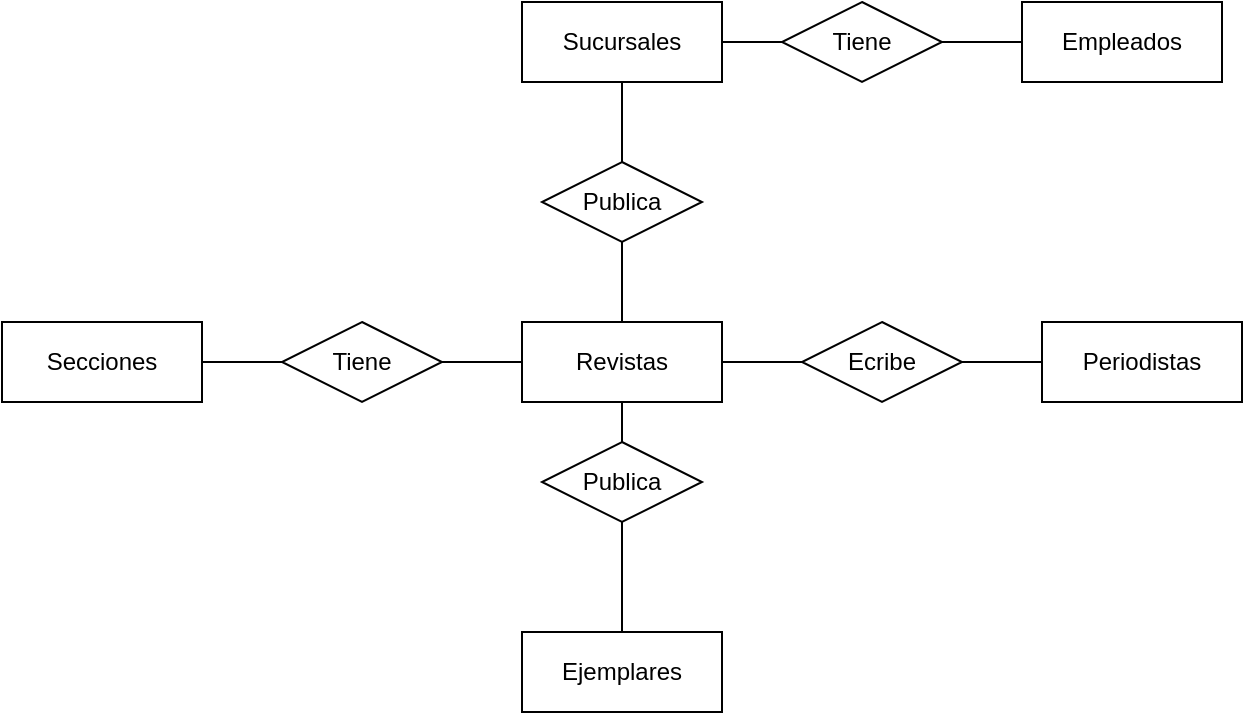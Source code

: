 <mxfile version="17.2.4" type="device" pages="2"><diagram id="lg9o9MKiRYWF2nu14LL5" name="Página-2"><mxGraphModel dx="1724" dy="1090" grid="1" gridSize="10" guides="1" tooltips="1" connect="1" arrows="1" fold="1" page="1" pageScale="1" pageWidth="827" pageHeight="1169" math="0" shadow="0"><root><mxCell id="0"/><mxCell id="1" parent="0"/><mxCell id="Yd4UWAVVKGUvZWOGFthL-17" style="edgeStyle=orthogonalEdgeStyle;rounded=0;orthogonalLoop=1;jettySize=auto;html=1;endArrow=none;endFill=0;" edge="1" parent="1" source="Yd4UWAVVKGUvZWOGFthL-2" target="Yd4UWAVVKGUvZWOGFthL-10"><mxGeometry relative="1" as="geometry"/></mxCell><mxCell id="Yd4UWAVVKGUvZWOGFthL-2" value="Sucursales" style="whiteSpace=wrap;html=1;align=center;" vertex="1" parent="1"><mxGeometry x="270" y="270" width="100" height="40" as="geometry"/></mxCell><mxCell id="Yd4UWAVVKGUvZWOGFthL-28" value="" style="edgeStyle=orthogonalEdgeStyle;rounded=0;orthogonalLoop=1;jettySize=auto;html=1;endArrow=none;endFill=0;" edge="1" parent="1" source="Yd4UWAVVKGUvZWOGFthL-3" target="Yd4UWAVVKGUvZWOGFthL-27"><mxGeometry relative="1" as="geometry"/></mxCell><mxCell id="Yd4UWAVVKGUvZWOGFthL-3" value="Revistas" style="whiteSpace=wrap;html=1;align=center;" vertex="1" parent="1"><mxGeometry x="270" y="430" width="100" height="40" as="geometry"/></mxCell><mxCell id="Yd4UWAVVKGUvZWOGFthL-4" value="Secciones" style="whiteSpace=wrap;html=1;align=center;" vertex="1" parent="1"><mxGeometry x="10" y="430" width="100" height="40" as="geometry"/></mxCell><mxCell id="Yd4UWAVVKGUvZWOGFthL-5" value="Empleados" style="whiteSpace=wrap;html=1;align=center;" vertex="1" parent="1"><mxGeometry x="520" y="270" width="100" height="40" as="geometry"/></mxCell><mxCell id="Yd4UWAVVKGUvZWOGFthL-6" value="Periodistas" style="whiteSpace=wrap;html=1;align=center;" vertex="1" parent="1"><mxGeometry x="530" y="430" width="100" height="40" as="geometry"/></mxCell><mxCell id="Yd4UWAVVKGUvZWOGFthL-7" value="Ejemplares" style="whiteSpace=wrap;html=1;align=center;" vertex="1" parent="1"><mxGeometry x="270" y="585" width="100" height="40" as="geometry"/></mxCell><mxCell id="Yd4UWAVVKGUvZWOGFthL-18" value="" style="edgeStyle=orthogonalEdgeStyle;rounded=0;orthogonalLoop=1;jettySize=auto;html=1;endArrow=none;endFill=0;" edge="1" parent="1" source="Yd4UWAVVKGUvZWOGFthL-10" target="Yd4UWAVVKGUvZWOGFthL-3"><mxGeometry relative="1" as="geometry"/></mxCell><mxCell id="Yd4UWAVVKGUvZWOGFthL-10" value="Publica" style="shape=rhombus;perimeter=rhombusPerimeter;whiteSpace=wrap;html=1;align=center;" vertex="1" parent="1"><mxGeometry x="280" y="350" width="80" height="40" as="geometry"/></mxCell><mxCell id="Yd4UWAVVKGUvZWOGFthL-20" value="" style="edgeStyle=orthogonalEdgeStyle;rounded=0;orthogonalLoop=1;jettySize=auto;html=1;endArrow=none;endFill=0;" edge="1" parent="1" source="Yd4UWAVVKGUvZWOGFthL-16" target="Yd4UWAVVKGUvZWOGFthL-2"><mxGeometry relative="1" as="geometry"/></mxCell><mxCell id="Yd4UWAVVKGUvZWOGFthL-21" value="" style="edgeStyle=orthogonalEdgeStyle;rounded=0;orthogonalLoop=1;jettySize=auto;html=1;endArrow=none;endFill=0;" edge="1" parent="1" source="Yd4UWAVVKGUvZWOGFthL-16" target="Yd4UWAVVKGUvZWOGFthL-5"><mxGeometry relative="1" as="geometry"/></mxCell><mxCell id="Yd4UWAVVKGUvZWOGFthL-16" value="Tiene" style="shape=rhombus;perimeter=rhombusPerimeter;whiteSpace=wrap;html=1;align=center;" vertex="1" parent="1"><mxGeometry x="400" y="270" width="80" height="40" as="geometry"/></mxCell><mxCell id="Yd4UWAVVKGUvZWOGFthL-23" value="" style="edgeStyle=orthogonalEdgeStyle;rounded=0;orthogonalLoop=1;jettySize=auto;html=1;endArrow=none;endFill=0;" edge="1" parent="1" source="Yd4UWAVVKGUvZWOGFthL-22" target="Yd4UWAVVKGUvZWOGFthL-3"><mxGeometry relative="1" as="geometry"/></mxCell><mxCell id="Yd4UWAVVKGUvZWOGFthL-24" value="" style="edgeStyle=orthogonalEdgeStyle;rounded=0;orthogonalLoop=1;jettySize=auto;html=1;endArrow=none;endFill=0;" edge="1" parent="1" source="Yd4UWAVVKGUvZWOGFthL-22" target="Yd4UWAVVKGUvZWOGFthL-6"><mxGeometry relative="1" as="geometry"/></mxCell><mxCell id="Yd4UWAVVKGUvZWOGFthL-22" value="Ecribe" style="shape=rhombus;perimeter=rhombusPerimeter;whiteSpace=wrap;html=1;align=center;" vertex="1" parent="1"><mxGeometry x="410" y="430" width="80" height="40" as="geometry"/></mxCell><mxCell id="Yd4UWAVVKGUvZWOGFthL-30" style="edgeStyle=orthogonalEdgeStyle;rounded=0;orthogonalLoop=1;jettySize=auto;html=1;entryX=0;entryY=0.5;entryDx=0;entryDy=0;endArrow=none;endFill=0;" edge="1" parent="1" source="Yd4UWAVVKGUvZWOGFthL-25" target="Yd4UWAVVKGUvZWOGFthL-3"><mxGeometry relative="1" as="geometry"/></mxCell><mxCell id="Yd4UWAVVKGUvZWOGFthL-31" value="" style="edgeStyle=orthogonalEdgeStyle;rounded=0;orthogonalLoop=1;jettySize=auto;html=1;endArrow=none;endFill=0;" edge="1" parent="1" source="Yd4UWAVVKGUvZWOGFthL-25" target="Yd4UWAVVKGUvZWOGFthL-4"><mxGeometry relative="1" as="geometry"/></mxCell><mxCell id="Yd4UWAVVKGUvZWOGFthL-25" value="Tiene" style="shape=rhombus;perimeter=rhombusPerimeter;whiteSpace=wrap;html=1;align=center;" vertex="1" parent="1"><mxGeometry x="150" y="430" width="80" height="40" as="geometry"/></mxCell><mxCell id="Yd4UWAVVKGUvZWOGFthL-29" value="" style="edgeStyle=orthogonalEdgeStyle;rounded=0;orthogonalLoop=1;jettySize=auto;html=1;endArrow=none;endFill=0;" edge="1" parent="1" source="Yd4UWAVVKGUvZWOGFthL-27" target="Yd4UWAVVKGUvZWOGFthL-7"><mxGeometry relative="1" as="geometry"/></mxCell><mxCell id="Yd4UWAVVKGUvZWOGFthL-27" value="Publica" style="shape=rhombus;perimeter=rhombusPerimeter;whiteSpace=wrap;html=1;align=center;" vertex="1" parent="1"><mxGeometry x="280" y="490" width="80" height="40" as="geometry"/></mxCell></root></mxGraphModel></diagram><diagram id="20W_um3FiFwFcLZl2s7u" name="Página-3"><mxGraphModel dx="1231" dy="779" grid="1" gridSize="10" guides="1" tooltips="1" connect="1" arrows="1" fold="1" page="1" pageScale="1" pageWidth="827" pageHeight="1169" math="0" shadow="0"><root><mxCell id="0"/><mxCell id="1" parent="0"/><mxCell id="ppfdKklAdWFiQgnsNWB_-1" value="1..*" style="edgeStyle=orthogonalEdgeStyle;rounded=0;orthogonalLoop=1;jettySize=auto;html=1;endArrow=none;endFill=0;strokeColor=#007FFF;strokeWidth=1;fontSize=11;fontStyle=1" edge="1" parent="1" source="ppfdKklAdWFiQgnsNWB_-2" target="ppfdKklAdWFiQgnsNWB_-10"><mxGeometry x="-0.5" y="10" relative="1" as="geometry"><mxPoint as="offset"/></mxGeometry></mxCell><mxCell id="ppfdKklAdWFiQgnsNWB_-2" value="Sucursales" style="whiteSpace=wrap;html=1;align=center;fillColor=#fad9d5;strokeColor=#ae4132;" vertex="1" parent="1"><mxGeometry x="73" y="290" width="100" height="40" as="geometry"/></mxCell><mxCell id="ppfdKklAdWFiQgnsNWB_-3" value="1..1" style="edgeStyle=orthogonalEdgeStyle;rounded=0;orthogonalLoop=1;jettySize=auto;html=1;endArrow=none;endFill=0;strokeColor=#007FFF;strokeWidth=1;fontSize=11;fontStyle=1" edge="1" parent="1" source="ppfdKklAdWFiQgnsNWB_-4" target="ppfdKklAdWFiQgnsNWB_-21"><mxGeometry y="-17" relative="1" as="geometry"><mxPoint as="offset"/></mxGeometry></mxCell><mxCell id="ppfdKklAdWFiQgnsNWB_-39" value="1..1" style="edgeStyle=orthogonalEdgeStyle;rounded=0;orthogonalLoop=1;jettySize=auto;html=1;entryX=0.5;entryY=1;entryDx=0;entryDy=0;endArrow=none;endFill=0;strokeColor=#007FFF;exitX=0.5;exitY=0;exitDx=0;exitDy=0;strokeWidth=1;fontSize=11;fontStyle=1" edge="1" parent="1" source="ppfdKklAdWFiQgnsNWB_-4" target="ppfdKklAdWFiQgnsNWB_-37"><mxGeometry x="-0.6" y="-16" relative="1" as="geometry"><mxPoint as="offset"/></mxGeometry></mxCell><mxCell id="ppfdKklAdWFiQgnsNWB_-45" value="1..*" style="edgeStyle=orthogonalEdgeStyle;rounded=0;orthogonalLoop=1;jettySize=auto;html=1;endArrow=none;endFill=0;strokeColor=#007FFF;strokeWidth=1;fontSize=11;fontStyle=1" edge="1" parent="1" source="ppfdKklAdWFiQgnsNWB_-4" target="ppfdKklAdWFiQgnsNWB_-44"><mxGeometry x="-0.927" y="-10" relative="1" as="geometry"><mxPoint as="offset"/></mxGeometry></mxCell><mxCell id="ppfdKklAdWFiQgnsNWB_-4" value="Revistas" style="whiteSpace=wrap;html=1;align=center;fillColor=#fad9d5;strokeColor=#ae4132;" vertex="1" parent="1"><mxGeometry x="377" y="490" width="100" height="40" as="geometry"/></mxCell><mxCell id="ppfdKklAdWFiQgnsNWB_-5" value="Secciones" style="whiteSpace=wrap;html=1;align=center;fillColor=#fad9d5;strokeColor=#ae4132;" vertex="1" parent="1"><mxGeometry x="513" y="380" width="100" height="40" as="geometry"/></mxCell><mxCell id="ppfdKklAdWFiQgnsNWB_-6" value="Empleados" style="whiteSpace=wrap;html=1;align=center;fillColor=#fad9d5;strokeColor=#ae4132;" vertex="1" parent="1"><mxGeometry x="377" y="290" width="100" height="40" as="geometry"/></mxCell><mxCell id="ppfdKklAdWFiQgnsNWB_-58" value="1..1" style="edgeStyle=orthogonalEdgeStyle;rounded=0;orthogonalLoop=1;jettySize=auto;html=1;endArrow=none;endFill=0;strokeColor=#007FFF;strokeWidth=1;fontSize=11;fontStyle=1" edge="1" parent="1" source="ppfdKklAdWFiQgnsNWB_-7" target="ppfdKklAdWFiQgnsNWB_-57"><mxGeometry x="-0.435" y="10" relative="1" as="geometry"><mxPoint as="offset"/></mxGeometry></mxCell><mxCell id="ppfdKklAdWFiQgnsNWB_-7" value="Periodistas" style="whiteSpace=wrap;html=1;align=center;fillColor=#fad9d5;strokeColor=#ae4132;" vertex="1" parent="1"><mxGeometry x="377" y="130" width="100" height="40" as="geometry"/></mxCell><mxCell id="ppfdKklAdWFiQgnsNWB_-8" value="Ejemplares" style="whiteSpace=wrap;html=1;align=center;fillColor=#fad9d5;strokeColor=#ae4132;" vertex="1" parent="1"><mxGeometry x="377" y="650" width="100" height="40" as="geometry"/></mxCell><mxCell id="ppfdKklAdWFiQgnsNWB_-47" value="1..*" style="edgeStyle=orthogonalEdgeStyle;rounded=0;orthogonalLoop=1;jettySize=auto;html=1;entryX=0;entryY=0.5;entryDx=0;entryDy=0;endArrow=none;endFill=0;strokeColor=#007FFF;strokeWidth=1;fontSize=11;fontStyle=1" edge="1" parent="1" source="ppfdKklAdWFiQgnsNWB_-10" target="ppfdKklAdWFiQgnsNWB_-4"><mxGeometry x="0.852" y="10" relative="1" as="geometry"><Array as="points"><mxPoint x="123" y="510"/></Array><mxPoint as="offset"/></mxGeometry></mxCell><mxCell id="ppfdKklAdWFiQgnsNWB_-10" value="Publica" style="shape=rhombus;perimeter=rhombusPerimeter;whiteSpace=wrap;html=1;align=center;fillColor=#d0cee2;strokeColor=#56517e;" vertex="1" parent="1"><mxGeometry x="83" y="400" width="80" height="40" as="geometry"/></mxCell><mxCell id="ppfdKklAdWFiQgnsNWB_-11" value="1..1" style="edgeStyle=orthogonalEdgeStyle;rounded=0;orthogonalLoop=1;jettySize=auto;html=1;endArrow=none;endFill=0;strokeColor=#007FFF;strokeWidth=1;fontSize=11;fontStyle=1" edge="1" parent="1" source="ppfdKklAdWFiQgnsNWB_-13" target="ppfdKklAdWFiQgnsNWB_-2"><mxGeometry x="0.6" y="-10" relative="1" as="geometry"><mxPoint as="offset"/></mxGeometry></mxCell><mxCell id="ppfdKklAdWFiQgnsNWB_-12" value="1..*" style="edgeStyle=orthogonalEdgeStyle;rounded=0;orthogonalLoop=1;jettySize=auto;html=1;endArrow=none;endFill=0;strokeColor=#007FFF;strokeWidth=1;fontSize=11;fontStyle=1" edge="1" parent="1" source="ppfdKklAdWFiQgnsNWB_-13" target="ppfdKklAdWFiQgnsNWB_-6"><mxGeometry x="0.5" y="10" relative="1" as="geometry"><mxPoint as="offset"/></mxGeometry></mxCell><mxCell id="ppfdKklAdWFiQgnsNWB_-13" value="Tiene" style="shape=rhombus;perimeter=rhombusPerimeter;whiteSpace=wrap;html=1;align=center;fillColor=#d0cee2;strokeColor=#56517e;" vertex="1" parent="1"><mxGeometry x="223" y="290" width="80" height="40" as="geometry"/></mxCell><mxCell id="ppfdKklAdWFiQgnsNWB_-20" value="1..*" style="edgeStyle=orthogonalEdgeStyle;rounded=0;orthogonalLoop=1;jettySize=auto;html=1;endArrow=none;endFill=0;strokeColor=#007FFF;strokeWidth=1;fontSize=11;fontStyle=1" edge="1" parent="1" source="ppfdKklAdWFiQgnsNWB_-21" target="ppfdKklAdWFiQgnsNWB_-8"><mxGeometry x="0.5" y="-17" relative="1" as="geometry"><mxPoint as="offset"/></mxGeometry></mxCell><mxCell id="ppfdKklAdWFiQgnsNWB_-21" value="Publica" style="shape=rhombus;perimeter=rhombusPerimeter;whiteSpace=wrap;html=1;align=center;fillColor=#d0cee2;strokeColor=#56517e;" vertex="1" parent="1"><mxGeometry x="387" y="570" width="80" height="40" as="geometry"/></mxCell><mxCell id="ppfdKklAdWFiQgnsNWB_-62" value="1..*" style="edgeStyle=orthogonalEdgeStyle;rounded=0;orthogonalLoop=1;jettySize=auto;html=1;exitX=1;exitY=0.5;exitDx=0;exitDy=0;endArrow=none;endFill=0;strokeColor=#007FFF;strokeWidth=1;fontSize=11;fontStyle=1" edge="1" parent="1" source="ppfdKklAdWFiQgnsNWB_-37" target="ppfdKklAdWFiQgnsNWB_-5"><mxGeometry y="-10" relative="1" as="geometry"><mxPoint as="offset"/></mxGeometry></mxCell><mxCell id="ppfdKklAdWFiQgnsNWB_-37" value="Tiene" style="shape=rhombus;perimeter=rhombusPerimeter;whiteSpace=wrap;html=1;align=center;fillColor=#d0cee2;strokeColor=#56517e;" vertex="1" parent="1"><mxGeometry x="387" y="380" width="80" height="40" as="geometry"/></mxCell><mxCell id="ppfdKklAdWFiQgnsNWB_-44" value="Para" style="shape=rhombus;perimeter=rhombusPerimeter;whiteSpace=wrap;html=1;align=center;fillColor=#d0cee2;strokeColor=#56517e;" vertex="1" parent="1"><mxGeometry x="663" y="340" width="80" height="40" as="geometry"/></mxCell><mxCell id="ppfdKklAdWFiQgnsNWB_-51" value="1..*" style="edgeStyle=orthogonalEdgeStyle;rounded=0;orthogonalLoop=1;jettySize=auto;html=1;endArrow=none;endFill=0;strokeColor=#007FFF;strokeWidth=1;fontSize=11;fontStyle=1" edge="1" parent="1" source="ppfdKklAdWFiQgnsNWB_-48" target="ppfdKklAdWFiQgnsNWB_-49"><mxGeometry x="-0.5" y="-13" relative="1" as="geometry"><Array as="points"><mxPoint x="123" y="180"/><mxPoint x="123" y="180"/></Array><mxPoint as="offset"/></mxGeometry></mxCell><mxCell id="ppfdKklAdWFiQgnsNWB_-54" value="1..*" style="edgeStyle=orthogonalEdgeStyle;rounded=0;orthogonalLoop=1;jettySize=auto;html=1;exitX=1;exitY=0.5;exitDx=0;exitDy=0;entryX=0;entryY=0.5;entryDx=0;entryDy=0;endArrow=none;endFill=0;strokeColor=#007FFF;strokeWidth=1;fontSize=11;fontStyle=1" edge="1" parent="1" source="ppfdKklAdWFiQgnsNWB_-48" target="ppfdKklAdWFiQgnsNWB_-53"><mxGeometry x="-0.32" y="10" relative="1" as="geometry"><mxPoint as="offset"/></mxGeometry></mxCell><mxCell id="ppfdKklAdWFiQgnsNWB_-48" value="Editorial" style="whiteSpace=wrap;html=1;align=center;fillColor=#fad9d5;strokeColor=#ae4132;" vertex="1" parent="1"><mxGeometry x="73" y="130" width="100" height="40" as="geometry"/></mxCell><mxCell id="ppfdKklAdWFiQgnsNWB_-52" value="1..*" style="edgeStyle=orthogonalEdgeStyle;rounded=0;orthogonalLoop=1;jettySize=auto;html=1;endArrow=none;endFill=0;strokeColor=#007FFF;strokeWidth=1;fontSize=11;fontStyle=1" edge="1" parent="1" source="ppfdKklAdWFiQgnsNWB_-49" target="ppfdKklAdWFiQgnsNWB_-2"><mxGeometry y="-13" relative="1" as="geometry"><mxPoint as="offset"/></mxGeometry></mxCell><mxCell id="ppfdKklAdWFiQgnsNWB_-49" value="Tiene" style="shape=rhombus;perimeter=rhombusPerimeter;whiteSpace=wrap;html=1;align=center;fillColor=#d0cee2;strokeColor=#56517e;" vertex="1" parent="1"><mxGeometry x="83" y="210" width="80" height="40" as="geometry"/></mxCell><mxCell id="ppfdKklAdWFiQgnsNWB_-50" style="edgeStyle=orthogonalEdgeStyle;rounded=0;orthogonalLoop=1;jettySize=auto;html=1;exitX=0.5;exitY=1;exitDx=0;exitDy=0;endArrow=none;endFill=0;strokeColor=#007FFF;strokeWidth=1;fontSize=11;fontStyle=1" edge="1" parent="1" source="ppfdKklAdWFiQgnsNWB_-48" target="ppfdKklAdWFiQgnsNWB_-48"><mxGeometry relative="1" as="geometry"/></mxCell><mxCell id="ppfdKklAdWFiQgnsNWB_-55" value="1..*" style="edgeStyle=orthogonalEdgeStyle;rounded=0;orthogonalLoop=1;jettySize=auto;html=1;endArrow=none;endFill=0;strokeColor=#007FFF;strokeWidth=1;fontSize=11;fontStyle=1" edge="1" parent="1" source="ppfdKklAdWFiQgnsNWB_-53" target="ppfdKklAdWFiQgnsNWB_-7"><mxGeometry x="0.54" y="10" relative="1" as="geometry"><mxPoint as="offset"/></mxGeometry></mxCell><mxCell id="ppfdKklAdWFiQgnsNWB_-53" value="Tiene" style="shape=rhombus;perimeter=rhombusPerimeter;whiteSpace=wrap;html=1;align=center;fillColor=#d0cee2;strokeColor=#56517e;" vertex="1" parent="1"><mxGeometry x="223" y="130" width="80" height="40" as="geometry"/></mxCell><mxCell id="ppfdKklAdWFiQgnsNWB_-61" value="1..*" style="edgeStyle=orthogonalEdgeStyle;rounded=0;orthogonalLoop=1;jettySize=auto;html=1;exitX=0.5;exitY=1;exitDx=0;exitDy=0;entryX=0.5;entryY=0;entryDx=0;entryDy=0;endArrow=none;endFill=0;strokeColor=#007FFF;strokeWidth=1;fontSize=11;fontStyle=1" edge="1" parent="1" source="ppfdKklAdWFiQgnsNWB_-56" target="ppfdKklAdWFiQgnsNWB_-44"><mxGeometry x="-0.882" y="17" relative="1" as="geometry"><mxPoint as="offset"/></mxGeometry></mxCell><mxCell id="ppfdKklAdWFiQgnsNWB_-56" value="Artículos" style="whiteSpace=wrap;html=1;align=center;fillColor=#fad9d5;strokeColor=#ae4132;" vertex="1" parent="1"><mxGeometry x="653" y="130" width="100" height="40" as="geometry"/></mxCell><mxCell id="ppfdKklAdWFiQgnsNWB_-59" value="1..*" style="edgeStyle=orthogonalEdgeStyle;rounded=0;orthogonalLoop=1;jettySize=auto;html=1;endArrow=none;endFill=0;strokeColor=#007FFF;strokeWidth=1;fontSize=11;fontStyle=1" edge="1" parent="1" source="ppfdKklAdWFiQgnsNWB_-57" target="ppfdKklAdWFiQgnsNWB_-56"><mxGeometry x="0.08" y="10" relative="1" as="geometry"><mxPoint as="offset"/></mxGeometry></mxCell><mxCell id="ppfdKklAdWFiQgnsNWB_-57" value="Escribe" style="shape=rhombus;perimeter=rhombusPerimeter;whiteSpace=wrap;html=1;align=center;fillColor=#d0cee2;strokeColor=#56517e;" vertex="1" parent="1"><mxGeometry x="523" y="130" width="80" height="40" as="geometry"/></mxCell><mxCell id="ppfdKklAdWFiQgnsNWB_-66" value="M:M" style="text;strokeColor=none;fillColor=none;spacingLeft=4;spacingRight=4;overflow=hidden;rotatable=0;points=[[0,0.5],[1,0.5]];portConstraint=eastwest;fontSize=12;fontStyle=1" vertex="1" parent="1"><mxGeometry x="243" y="100" width="40" height="30" as="geometry"/></mxCell><mxCell id="ppfdKklAdWFiQgnsNWB_-67" value="M:M" style="text;strokeColor=none;fillColor=none;spacingLeft=4;spacingRight=4;overflow=hidden;rotatable=0;points=[[0,0.5],[1,0.5]];portConstraint=eastwest;fontSize=12;fontStyle=1" vertex="1" parent="1"><mxGeometry x="163" y="405" width="40" height="30" as="geometry"/></mxCell><mxCell id="ppfdKklAdWFiQgnsNWB_-69" value="1:M" style="text;strokeColor=none;fillColor=none;spacingLeft=4;spacingRight=4;overflow=hidden;rotatable=0;points=[[0,0.5],[1,0.5]];portConstraint=eastwest;fontSize=12;fontStyle=1" vertex="1" parent="1"><mxGeometry x="243" y="260" width="40" height="30" as="geometry"/></mxCell><mxCell id="ppfdKklAdWFiQgnsNWB_-70" value="M:M" style="text;strokeColor=none;fillColor=none;spacingLeft=4;spacingRight=4;overflow=hidden;rotatable=0;points=[[0,0.5],[1,0.5]];portConstraint=eastwest;fontSize=12;fontStyle=1" vertex="1" parent="1"><mxGeometry x="50" y="215" width="40" height="30" as="geometry"/></mxCell><mxCell id="ppfdKklAdWFiQgnsNWB_-71" value="1:M" style="text;strokeColor=none;fillColor=none;spacingLeft=4;spacingRight=4;overflow=hidden;rotatable=0;points=[[0,0.5],[1,0.5]];portConstraint=eastwest;fontSize=12;fontStyle=1" vertex="1" parent="1"><mxGeometry x="543" y="100" width="40" height="30" as="geometry"/></mxCell><mxCell id="ppfdKklAdWFiQgnsNWB_-72" value="M:M" style="text;strokeColor=none;fillColor=none;spacingLeft=4;spacingRight=4;overflow=hidden;rotatable=0;points=[[0,0.5],[1,0.5]];portConstraint=eastwest;fontSize=12;fontStyle=1" vertex="1" parent="1"><mxGeometry x="743" y="345" width="40" height="30" as="geometry"/></mxCell><mxCell id="ppfdKklAdWFiQgnsNWB_-73" value="1:M" style="text;strokeColor=none;fillColor=none;spacingLeft=4;spacingRight=4;overflow=hidden;rotatable=0;points=[[0,0.5],[1,0.5]];portConstraint=eastwest;fontSize=12;fontStyle=1" vertex="1" parent="1"><mxGeometry x="407" y="350" width="40" height="30" as="geometry"/></mxCell><mxCell id="ppfdKklAdWFiQgnsNWB_-74" value="1:M" style="text;strokeColor=none;fillColor=none;spacingLeft=4;spacingRight=4;overflow=hidden;rotatable=0;points=[[0,0.5],[1,0.5]];portConstraint=eastwest;fontSize=12;fontStyle=1" vertex="1" parent="1"><mxGeometry x="467" y="575" width="40" height="30" as="geometry"/></mxCell><mxCell id="6QeRt7pn2BhBv4pw0V84-17" value="Sucursal" style="shape=table;startSize=20;container=1;collapsible=1;childLayout=tableLayout;fixedRows=1;rowLines=0;fontStyle=1;align=center;resizeLast=1;fontSize=11;strokeWidth=2;fillColor=#b0e3e6;strokeColor=#0e8088;" vertex="1" parent="1"><mxGeometry x="473" y="750" width="180" height="140" as="geometry"/></mxCell><mxCell id="6QeRt7pn2BhBv4pw0V84-18" value="" style="shape=tableRow;horizontal=0;startSize=0;swimlaneHead=0;swimlaneBody=0;fillColor=none;collapsible=0;dropTarget=0;points=[[0,0.5],[1,0.5]];portConstraint=eastwest;top=0;left=0;right=0;bottom=1;fontSize=11;strokeWidth=2;" vertex="1" parent="6QeRt7pn2BhBv4pw0V84-17"><mxGeometry y="20" width="180" height="30" as="geometry"/></mxCell><mxCell id="6QeRt7pn2BhBv4pw0V84-19" value="PK" style="shape=partialRectangle;connectable=0;fillColor=none;top=0;left=0;bottom=0;right=0;fontStyle=1;overflow=hidden;fontSize=11;strokeWidth=2;" vertex="1" parent="6QeRt7pn2BhBv4pw0V84-18"><mxGeometry width="20" height="30" as="geometry"><mxRectangle width="20" height="30" as="alternateBounds"/></mxGeometry></mxCell><mxCell id="6QeRt7pn2BhBv4pw0V84-20" value="Id_Sucursal" style="shape=partialRectangle;connectable=0;fillColor=none;top=0;left=0;bottom=0;right=0;align=left;spacingLeft=6;fontStyle=5;overflow=hidden;fontSize=11;strokeWidth=2;" vertex="1" parent="6QeRt7pn2BhBv4pw0V84-18"><mxGeometry x="20" width="160" height="30" as="geometry"><mxRectangle width="160" height="30" as="alternateBounds"/></mxGeometry></mxCell><mxCell id="6QeRt7pn2BhBv4pw0V84-21" value="" style="shape=tableRow;horizontal=0;startSize=0;swimlaneHead=0;swimlaneBody=0;fillColor=none;collapsible=0;dropTarget=0;points=[[0,0.5],[1,0.5]];portConstraint=eastwest;top=0;left=0;right=0;bottom=0;fontSize=11;strokeWidth=2;" vertex="1" parent="6QeRt7pn2BhBv4pw0V84-17"><mxGeometry y="50" width="180" height="30" as="geometry"/></mxCell><mxCell id="6QeRt7pn2BhBv4pw0V84-22" value="" style="shape=partialRectangle;connectable=0;fillColor=none;top=0;left=0;bottom=0;right=0;editable=1;overflow=hidden;fontSize=11;strokeWidth=2;" vertex="1" parent="6QeRt7pn2BhBv4pw0V84-21"><mxGeometry width="20" height="30" as="geometry"><mxRectangle width="20" height="30" as="alternateBounds"/></mxGeometry></mxCell><mxCell id="6QeRt7pn2BhBv4pw0V84-23" value="Domicilio" style="shape=partialRectangle;connectable=0;fillColor=none;top=0;left=0;bottom=0;right=0;align=left;spacingLeft=6;overflow=hidden;fontSize=11;strokeWidth=2;" vertex="1" parent="6QeRt7pn2BhBv4pw0V84-21"><mxGeometry x="20" width="160" height="30" as="geometry"><mxRectangle width="160" height="30" as="alternateBounds"/></mxGeometry></mxCell><mxCell id="6QeRt7pn2BhBv4pw0V84-24" value="" style="shape=tableRow;horizontal=0;startSize=0;swimlaneHead=0;swimlaneBody=0;fillColor=none;collapsible=0;dropTarget=0;points=[[0,0.5],[1,0.5]];portConstraint=eastwest;top=0;left=0;right=0;bottom=0;fontSize=11;strokeWidth=2;" vertex="1" parent="6QeRt7pn2BhBv4pw0V84-17"><mxGeometry y="80" width="180" height="30" as="geometry"/></mxCell><mxCell id="6QeRt7pn2BhBv4pw0V84-25" value="" style="shape=partialRectangle;connectable=0;fillColor=none;top=0;left=0;bottom=0;right=0;editable=1;overflow=hidden;fontSize=11;strokeWidth=2;" vertex="1" parent="6QeRt7pn2BhBv4pw0V84-24"><mxGeometry width="20" height="30" as="geometry"><mxRectangle width="20" height="30" as="alternateBounds"/></mxGeometry></mxCell><mxCell id="6QeRt7pn2BhBv4pw0V84-26" value="Teléfono" style="shape=partialRectangle;connectable=0;fillColor=none;top=0;left=0;bottom=0;right=0;align=left;spacingLeft=6;overflow=hidden;fontSize=11;strokeWidth=2;" vertex="1" parent="6QeRt7pn2BhBv4pw0V84-24"><mxGeometry x="20" width="160" height="30" as="geometry"><mxRectangle width="160" height="30" as="alternateBounds"/></mxGeometry></mxCell><mxCell id="6QeRt7pn2BhBv4pw0V84-27" value="" style="shape=tableRow;horizontal=0;startSize=0;swimlaneHead=0;swimlaneBody=0;fillColor=none;collapsible=0;dropTarget=0;points=[[0,0.5],[1,0.5]];portConstraint=eastwest;top=0;left=0;right=0;bottom=0;fontSize=11;strokeWidth=2;" vertex="1" parent="6QeRt7pn2BhBv4pw0V84-17"><mxGeometry y="110" width="180" height="30" as="geometry"/></mxCell><mxCell id="6QeRt7pn2BhBv4pw0V84-28" value="" style="shape=partialRectangle;connectable=0;fillColor=none;top=0;left=0;bottom=0;right=0;editable=1;overflow=hidden;fontSize=11;strokeWidth=2;" vertex="1" parent="6QeRt7pn2BhBv4pw0V84-27"><mxGeometry width="20" height="30" as="geometry"><mxRectangle width="20" height="30" as="alternateBounds"/></mxGeometry></mxCell><mxCell id="6QeRt7pn2BhBv4pw0V84-29" value="CodigoSucursal" style="shape=partialRectangle;connectable=0;fillColor=none;top=0;left=0;bottom=0;right=0;align=left;spacingLeft=6;overflow=hidden;fontSize=11;strokeWidth=2;" vertex="1" parent="6QeRt7pn2BhBv4pw0V84-27"><mxGeometry x="20" width="160" height="30" as="geometry"><mxRectangle width="160" height="30" as="alternateBounds"/></mxGeometry></mxCell><mxCell id="6QeRt7pn2BhBv4pw0V84-30" value="" style="shape=tableRow;horizontal=0;startSize=0;swimlaneHead=0;swimlaneBody=0;fillColor=none;collapsible=0;dropTarget=0;points=[[0,0.5],[1,0.5]];portConstraint=eastwest;top=0;left=0;right=0;bottom=0;fontSize=11;strokeWidth=2;direction=south;" vertex="1" parent="1"><mxGeometry x="50" y="900" width="180" height="30" as="geometry"/></mxCell><mxCell id="6QeRt7pn2BhBv4pw0V84-31" value="" style="shape=partialRectangle;connectable=0;fillColor=none;top=0;left=0;bottom=0;right=0;editable=1;overflow=hidden;fontSize=11;strokeWidth=2;" vertex="1" parent="6QeRt7pn2BhBv4pw0V84-30"><mxGeometry width="30" height="30" as="geometry"><mxRectangle width="30" height="30" as="alternateBounds"/></mxGeometry></mxCell><mxCell id="6QeRt7pn2BhBv4pw0V84-36" value="Empleados" style="shape=table;startSize=20;container=1;collapsible=1;childLayout=tableLayout;fixedRows=1;rowLines=0;fontStyle=1;align=center;resizeLast=1;fontSize=11;strokeWidth=2;fillColor=#b0e3e6;strokeColor=#0e8088;" vertex="1" parent="1"><mxGeometry x="260" y="743" width="180" height="230" as="geometry"/></mxCell><mxCell id="6QeRt7pn2BhBv4pw0V84-37" value="" style="shape=tableRow;horizontal=0;startSize=0;swimlaneHead=0;swimlaneBody=0;fillColor=none;collapsible=0;dropTarget=0;points=[[0,0.5],[1,0.5]];portConstraint=eastwest;top=0;left=0;right=0;bottom=1;fontSize=11;strokeWidth=2;" vertex="1" parent="6QeRt7pn2BhBv4pw0V84-36"><mxGeometry y="20" width="180" height="30" as="geometry"/></mxCell><mxCell id="6QeRt7pn2BhBv4pw0V84-38" value="PK" style="shape=partialRectangle;connectable=0;fillColor=none;top=0;left=0;bottom=0;right=0;fontStyle=1;overflow=hidden;fontSize=11;strokeWidth=2;" vertex="1" parent="6QeRt7pn2BhBv4pw0V84-37"><mxGeometry width="20" height="30" as="geometry"><mxRectangle width="20" height="30" as="alternateBounds"/></mxGeometry></mxCell><mxCell id="6QeRt7pn2BhBv4pw0V84-39" value="Id_Empleados" style="shape=partialRectangle;connectable=0;fillColor=none;top=0;left=0;bottom=0;right=0;align=left;spacingLeft=6;fontStyle=5;overflow=hidden;fontSize=11;strokeWidth=2;" vertex="1" parent="6QeRt7pn2BhBv4pw0V84-37"><mxGeometry x="20" width="160" height="30" as="geometry"><mxRectangle width="160" height="30" as="alternateBounds"/></mxGeometry></mxCell><mxCell id="6QeRt7pn2BhBv4pw0V84-49" value="" style="shape=tableRow;horizontal=0;startSize=0;swimlaneHead=0;swimlaneBody=0;fillColor=none;collapsible=0;dropTarget=0;points=[[0,0.5],[1,0.5]];portConstraint=eastwest;top=0;left=0;right=0;bottom=1;fontSize=11;strokeWidth=2;" vertex="1" parent="6QeRt7pn2BhBv4pw0V84-36"><mxGeometry y="50" width="180" height="30" as="geometry"/></mxCell><mxCell id="6QeRt7pn2BhBv4pw0V84-50" value="FK" style="shape=partialRectangle;connectable=0;fillColor=none;top=0;left=0;bottom=0;right=0;fontStyle=1;overflow=hidden;fontSize=11;strokeWidth=2;" vertex="1" parent="6QeRt7pn2BhBv4pw0V84-49"><mxGeometry width="20" height="30" as="geometry"><mxRectangle width="20" height="30" as="alternateBounds"/></mxGeometry></mxCell><mxCell id="6QeRt7pn2BhBv4pw0V84-51" value="Id_Sucursal" style="shape=partialRectangle;connectable=0;fillColor=none;top=0;left=0;bottom=0;right=0;align=left;spacingLeft=6;fontStyle=5;overflow=hidden;fontSize=11;strokeWidth=2;" vertex="1" parent="6QeRt7pn2BhBv4pw0V84-49"><mxGeometry x="20" width="160" height="30" as="geometry"><mxRectangle width="160" height="30" as="alternateBounds"/></mxGeometry></mxCell><mxCell id="6QeRt7pn2BhBv4pw0V84-40" value="" style="shape=tableRow;horizontal=0;startSize=0;swimlaneHead=0;swimlaneBody=0;fillColor=none;collapsible=0;dropTarget=0;points=[[0,0.5],[1,0.5]];portConstraint=eastwest;top=0;left=0;right=0;bottom=0;fontSize=11;strokeWidth=2;" vertex="1" parent="6QeRt7pn2BhBv4pw0V84-36"><mxGeometry y="80" width="180" height="30" as="geometry"/></mxCell><mxCell id="6QeRt7pn2BhBv4pw0V84-41" value="" style="shape=partialRectangle;connectable=0;fillColor=none;top=0;left=0;bottom=0;right=0;editable=1;overflow=hidden;fontSize=11;strokeWidth=2;" vertex="1" parent="6QeRt7pn2BhBv4pw0V84-40"><mxGeometry width="20" height="30" as="geometry"><mxRectangle width="20" height="30" as="alternateBounds"/></mxGeometry></mxCell><mxCell id="6QeRt7pn2BhBv4pw0V84-42" value="Nombre" style="shape=partialRectangle;connectable=0;fillColor=none;top=0;left=0;bottom=0;right=0;align=left;spacingLeft=6;overflow=hidden;fontSize=11;strokeWidth=2;" vertex="1" parent="6QeRt7pn2BhBv4pw0V84-40"><mxGeometry x="20" width="160" height="30" as="geometry"><mxRectangle width="160" height="30" as="alternateBounds"/></mxGeometry></mxCell><mxCell id="6QeRt7pn2BhBv4pw0V84-43" value="" style="shape=tableRow;horizontal=0;startSize=0;swimlaneHead=0;swimlaneBody=0;fillColor=none;collapsible=0;dropTarget=0;points=[[0,0.5],[1,0.5]];portConstraint=eastwest;top=0;left=0;right=0;bottom=0;fontSize=11;strokeWidth=2;" vertex="1" parent="6QeRt7pn2BhBv4pw0V84-36"><mxGeometry y="110" width="180" height="30" as="geometry"/></mxCell><mxCell id="6QeRt7pn2BhBv4pw0V84-44" value="" style="shape=partialRectangle;connectable=0;fillColor=none;top=0;left=0;bottom=0;right=0;editable=1;overflow=hidden;fontSize=11;strokeWidth=2;" vertex="1" parent="6QeRt7pn2BhBv4pw0V84-43"><mxGeometry width="20" height="30" as="geometry"><mxRectangle width="20" height="30" as="alternateBounds"/></mxGeometry></mxCell><mxCell id="6QeRt7pn2BhBv4pw0V84-45" value="Apellidos" style="shape=partialRectangle;connectable=0;fillColor=none;top=0;left=0;bottom=0;right=0;align=left;spacingLeft=6;overflow=hidden;fontSize=11;strokeWidth=2;" vertex="1" parent="6QeRt7pn2BhBv4pw0V84-43"><mxGeometry x="20" width="160" height="30" as="geometry"><mxRectangle width="160" height="30" as="alternateBounds"/></mxGeometry></mxCell><mxCell id="6QeRt7pn2BhBv4pw0V84-46" value="" style="shape=tableRow;horizontal=0;startSize=0;swimlaneHead=0;swimlaneBody=0;fillColor=none;collapsible=0;dropTarget=0;points=[[0,0.5],[1,0.5]];portConstraint=eastwest;top=0;left=0;right=0;bottom=0;fontSize=11;strokeWidth=2;" vertex="1" parent="6QeRt7pn2BhBv4pw0V84-36"><mxGeometry y="140" width="180" height="30" as="geometry"/></mxCell><mxCell id="6QeRt7pn2BhBv4pw0V84-47" value="" style="shape=partialRectangle;connectable=0;fillColor=none;top=0;left=0;bottom=0;right=0;editable=1;overflow=hidden;fontSize=11;strokeWidth=2;" vertex="1" parent="6QeRt7pn2BhBv4pw0V84-46"><mxGeometry width="20" height="30" as="geometry"><mxRectangle width="20" height="30" as="alternateBounds"/></mxGeometry></mxCell><mxCell id="6QeRt7pn2BhBv4pw0V84-48" value="NIF" style="shape=partialRectangle;connectable=0;fillColor=none;top=0;left=0;bottom=0;right=0;align=left;spacingLeft=6;overflow=hidden;fontSize=11;strokeWidth=2;" vertex="1" parent="6QeRt7pn2BhBv4pw0V84-46"><mxGeometry x="20" width="160" height="30" as="geometry"><mxRectangle width="160" height="30" as="alternateBounds"/></mxGeometry></mxCell><mxCell id="6QeRt7pn2BhBv4pw0V84-52" value="" style="shape=tableRow;horizontal=0;startSize=0;swimlaneHead=0;swimlaneBody=0;fillColor=none;collapsible=0;dropTarget=0;points=[[0,0.5],[1,0.5]];portConstraint=eastwest;top=0;left=0;right=0;bottom=0;fontSize=11;strokeWidth=2;" vertex="1" parent="6QeRt7pn2BhBv4pw0V84-36"><mxGeometry y="170" width="180" height="30" as="geometry"/></mxCell><mxCell id="6QeRt7pn2BhBv4pw0V84-53" value="" style="shape=partialRectangle;connectable=0;fillColor=none;top=0;left=0;bottom=0;right=0;editable=1;overflow=hidden;fontSize=11;strokeWidth=2;" vertex="1" parent="6QeRt7pn2BhBv4pw0V84-52"><mxGeometry width="20" height="30" as="geometry"><mxRectangle width="20" height="30" as="alternateBounds"/></mxGeometry></mxCell><mxCell id="6QeRt7pn2BhBv4pw0V84-54" value="Telefono" style="shape=partialRectangle;connectable=0;fillColor=none;top=0;left=0;bottom=0;right=0;align=left;spacingLeft=6;overflow=hidden;fontSize=11;strokeWidth=2;" vertex="1" parent="6QeRt7pn2BhBv4pw0V84-52"><mxGeometry x="20" width="160" height="30" as="geometry"><mxRectangle width="160" height="30" as="alternateBounds"/></mxGeometry></mxCell><mxCell id="6QeRt7pn2BhBv4pw0V84-106" value="" style="shape=tableRow;horizontal=0;startSize=0;swimlaneHead=0;swimlaneBody=0;fillColor=none;collapsible=0;dropTarget=0;points=[[0,0.5],[1,0.5]];portConstraint=eastwest;top=0;left=0;right=0;bottom=0;fontSize=11;strokeWidth=2;" vertex="1" parent="6QeRt7pn2BhBv4pw0V84-36"><mxGeometry y="200" width="180" height="30" as="geometry"/></mxCell><mxCell id="6QeRt7pn2BhBv4pw0V84-107" value="" style="shape=partialRectangle;connectable=0;fillColor=none;top=0;left=0;bottom=0;right=0;editable=1;overflow=hidden;fontSize=11;strokeWidth=2;" vertex="1" parent="6QeRt7pn2BhBv4pw0V84-106"><mxGeometry width="20" height="30" as="geometry"><mxRectangle width="20" height="30" as="alternateBounds"/></mxGeometry></mxCell><mxCell id="6QeRt7pn2BhBv4pw0V84-108" value="TipoEmpleado" style="shape=partialRectangle;connectable=0;fillColor=none;top=0;left=0;bottom=0;right=0;align=left;spacingLeft=6;overflow=hidden;fontSize=11;strokeWidth=2;" vertex="1" parent="6QeRt7pn2BhBv4pw0V84-106"><mxGeometry x="20" width="160" height="30" as="geometry"><mxRectangle width="160" height="30" as="alternateBounds"/></mxGeometry></mxCell><mxCell id="6QeRt7pn2BhBv4pw0V84-55" value="Revista" style="shape=table;startSize=20;container=1;collapsible=1;childLayout=tableLayout;fixedRows=1;rowLines=0;fontStyle=1;align=center;resizeLast=1;fontSize=11;strokeWidth=2;fillColor=#b0e3e6;strokeColor=#0e8088;" vertex="1" parent="1"><mxGeometry x="23" y="730" width="180" height="260" as="geometry"/></mxCell><mxCell id="6QeRt7pn2BhBv4pw0V84-138" value="" style="shape=tableRow;horizontal=0;startSize=0;swimlaneHead=0;swimlaneBody=0;fillColor=none;collapsible=0;dropTarget=0;points=[[0,0.5],[1,0.5]];portConstraint=eastwest;top=0;left=0;right=0;bottom=1;fontSize=11;strokeWidth=2;" vertex="1" parent="6QeRt7pn2BhBv4pw0V84-55"><mxGeometry y="20" width="180" height="30" as="geometry"/></mxCell><mxCell id="6QeRt7pn2BhBv4pw0V84-139" value="PK" style="shape=partialRectangle;connectable=0;fillColor=none;top=0;left=0;bottom=0;right=0;fontStyle=1;overflow=hidden;fontSize=11;strokeWidth=2;" vertex="1" parent="6QeRt7pn2BhBv4pw0V84-138"><mxGeometry width="20" height="30" as="geometry"><mxRectangle width="20" height="30" as="alternateBounds"/></mxGeometry></mxCell><mxCell id="6QeRt7pn2BhBv4pw0V84-140" value="Id_Revista" style="shape=partialRectangle;connectable=0;fillColor=none;top=0;left=0;bottom=0;right=0;align=left;spacingLeft=6;fontStyle=5;overflow=hidden;fontSize=11;strokeWidth=2;" vertex="1" parent="6QeRt7pn2BhBv4pw0V84-138"><mxGeometry x="20" width="160" height="30" as="geometry"><mxRectangle width="160" height="30" as="alternateBounds"/></mxGeometry></mxCell><mxCell id="6QeRt7pn2BhBv4pw0V84-144" value="" style="shape=tableRow;horizontal=0;startSize=0;swimlaneHead=0;swimlaneBody=0;fillColor=none;collapsible=0;dropTarget=0;points=[[0,0.5],[1,0.5]];portConstraint=eastwest;top=0;left=0;right=0;bottom=1;fontSize=11;strokeWidth=2;" vertex="1" parent="6QeRt7pn2BhBv4pw0V84-55"><mxGeometry y="50" width="180" height="30" as="geometry"/></mxCell><mxCell id="6QeRt7pn2BhBv4pw0V84-145" value="FK" style="shape=partialRectangle;connectable=0;fillColor=none;top=0;left=0;bottom=0;right=0;fontStyle=1;overflow=hidden;fontSize=11;strokeWidth=2;" vertex="1" parent="6QeRt7pn2BhBv4pw0V84-144"><mxGeometry width="20" height="30" as="geometry"><mxRectangle width="20" height="30" as="alternateBounds"/></mxGeometry></mxCell><mxCell id="6QeRt7pn2BhBv4pw0V84-146" value="Id_Sucursal" style="shape=partialRectangle;connectable=0;fillColor=none;top=0;left=0;bottom=0;right=0;align=left;spacingLeft=6;fontStyle=5;overflow=hidden;fontSize=11;strokeWidth=2;" vertex="1" parent="6QeRt7pn2BhBv4pw0V84-144"><mxGeometry x="20" width="160" height="30" as="geometry"><mxRectangle width="160" height="30" as="alternateBounds"/></mxGeometry></mxCell><mxCell id="6QeRt7pn2BhBv4pw0V84-169" value="" style="shape=tableRow;horizontal=0;startSize=0;swimlaneHead=0;swimlaneBody=0;fillColor=none;collapsible=0;dropTarget=0;points=[[0,0.5],[1,0.5]];portConstraint=eastwest;top=0;left=0;right=0;bottom=1;fontSize=11;strokeWidth=2;" vertex="1" parent="6QeRt7pn2BhBv4pw0V84-55"><mxGeometry y="80" width="180" height="30" as="geometry"/></mxCell><mxCell id="6QeRt7pn2BhBv4pw0V84-170" value="FK" style="shape=partialRectangle;connectable=0;fillColor=none;top=0;left=0;bottom=0;right=0;fontStyle=1;overflow=hidden;fontSize=11;strokeWidth=2;" vertex="1" parent="6QeRt7pn2BhBv4pw0V84-169"><mxGeometry width="20" height="30" as="geometry"><mxRectangle width="20" height="30" as="alternateBounds"/></mxGeometry></mxCell><mxCell id="6QeRt7pn2BhBv4pw0V84-171" value="Id_Seccion" style="shape=partialRectangle;connectable=0;fillColor=none;top=0;left=0;bottom=0;right=0;align=left;spacingLeft=6;fontStyle=5;overflow=hidden;fontSize=11;strokeWidth=2;" vertex="1" parent="6QeRt7pn2BhBv4pw0V84-169"><mxGeometry x="20" width="160" height="30" as="geometry"><mxRectangle width="160" height="30" as="alternateBounds"/></mxGeometry></mxCell><mxCell id="6QeRt7pn2BhBv4pw0V84-172" value="" style="shape=tableRow;horizontal=0;startSize=0;swimlaneHead=0;swimlaneBody=0;fillColor=none;collapsible=0;dropTarget=0;points=[[0,0.5],[1,0.5]];portConstraint=eastwest;top=0;left=0;right=0;bottom=1;fontSize=11;strokeWidth=2;" vertex="1" parent="6QeRt7pn2BhBv4pw0V84-55"><mxGeometry y="110" width="180" height="30" as="geometry"/></mxCell><mxCell id="6QeRt7pn2BhBv4pw0V84-173" value="FK" style="shape=partialRectangle;connectable=0;fillColor=none;top=0;left=0;bottom=0;right=0;fontStyle=1;overflow=hidden;fontSize=11;strokeWidth=2;" vertex="1" parent="6QeRt7pn2BhBv4pw0V84-172"><mxGeometry width="20" height="30" as="geometry"><mxRectangle width="20" height="30" as="alternateBounds"/></mxGeometry></mxCell><mxCell id="6QeRt7pn2BhBv4pw0V84-174" value="Id_Ejemplar" style="shape=partialRectangle;connectable=0;fillColor=none;top=0;left=0;bottom=0;right=0;align=left;spacingLeft=6;fontStyle=5;overflow=hidden;fontSize=11;strokeWidth=2;" vertex="1" parent="6QeRt7pn2BhBv4pw0V84-172"><mxGeometry x="20" width="160" height="30" as="geometry"><mxRectangle width="160" height="30" as="alternateBounds"/></mxGeometry></mxCell><mxCell id="6QeRt7pn2BhBv4pw0V84-59" value="" style="shape=tableRow;horizontal=0;startSize=0;swimlaneHead=0;swimlaneBody=0;fillColor=none;collapsible=0;dropTarget=0;points=[[0,0.5],[1,0.5]];portConstraint=eastwest;top=0;left=0;right=0;bottom=0;fontSize=11;strokeWidth=2;" vertex="1" parent="6QeRt7pn2BhBv4pw0V84-55"><mxGeometry y="140" width="180" height="30" as="geometry"/></mxCell><mxCell id="6QeRt7pn2BhBv4pw0V84-60" value="" style="shape=partialRectangle;connectable=0;fillColor=none;top=0;left=0;bottom=0;right=0;editable=1;overflow=hidden;fontSize=11;strokeWidth=2;" vertex="1" parent="6QeRt7pn2BhBv4pw0V84-59"><mxGeometry width="20" height="30" as="geometry"><mxRectangle width="20" height="30" as="alternateBounds"/></mxGeometry></mxCell><mxCell id="6QeRt7pn2BhBv4pw0V84-61" value="Titulo" style="shape=partialRectangle;connectable=0;fillColor=none;top=0;left=0;bottom=0;right=0;align=left;spacingLeft=6;overflow=hidden;fontSize=11;strokeWidth=2;" vertex="1" parent="6QeRt7pn2BhBv4pw0V84-59"><mxGeometry x="20" width="160" height="30" as="geometry"><mxRectangle width="160" height="30" as="alternateBounds"/></mxGeometry></mxCell><mxCell id="6QeRt7pn2BhBv4pw0V84-62" value="" style="shape=tableRow;horizontal=0;startSize=0;swimlaneHead=0;swimlaneBody=0;fillColor=none;collapsible=0;dropTarget=0;points=[[0,0.5],[1,0.5]];portConstraint=eastwest;top=0;left=0;right=0;bottom=0;fontSize=11;strokeWidth=2;" vertex="1" parent="6QeRt7pn2BhBv4pw0V84-55"><mxGeometry y="170" width="180" height="30" as="geometry"/></mxCell><mxCell id="6QeRt7pn2BhBv4pw0V84-63" value="" style="shape=partialRectangle;connectable=0;fillColor=none;top=0;left=0;bottom=0;right=0;editable=1;overflow=hidden;fontSize=11;strokeWidth=2;" vertex="1" parent="6QeRt7pn2BhBv4pw0V84-62"><mxGeometry width="20" height="30" as="geometry"><mxRectangle width="20" height="30" as="alternateBounds"/></mxGeometry></mxCell><mxCell id="6QeRt7pn2BhBv4pw0V84-64" value="NumRegistro" style="shape=partialRectangle;connectable=0;fillColor=none;top=0;left=0;bottom=0;right=0;align=left;spacingLeft=6;overflow=hidden;fontSize=11;strokeWidth=2;" vertex="1" parent="6QeRt7pn2BhBv4pw0V84-62"><mxGeometry x="20" width="160" height="30" as="geometry"><mxRectangle width="160" height="30" as="alternateBounds"/></mxGeometry></mxCell><mxCell id="6QeRt7pn2BhBv4pw0V84-65" value="" style="shape=tableRow;horizontal=0;startSize=0;swimlaneHead=0;swimlaneBody=0;fillColor=none;collapsible=0;dropTarget=0;points=[[0,0.5],[1,0.5]];portConstraint=eastwest;top=0;left=0;right=0;bottom=0;fontSize=11;strokeWidth=2;" vertex="1" parent="6QeRt7pn2BhBv4pw0V84-55"><mxGeometry y="200" width="180" height="30" as="geometry"/></mxCell><mxCell id="6QeRt7pn2BhBv4pw0V84-66" value="" style="shape=partialRectangle;connectable=0;fillColor=none;top=0;left=0;bottom=0;right=0;editable=1;overflow=hidden;fontSize=11;strokeWidth=2;" vertex="1" parent="6QeRt7pn2BhBv4pw0V84-65"><mxGeometry width="20" height="30" as="geometry"><mxRectangle width="20" height="30" as="alternateBounds"/></mxGeometry></mxCell><mxCell id="6QeRt7pn2BhBv4pw0V84-67" value="Periodicidad" style="shape=partialRectangle;connectable=0;fillColor=none;top=0;left=0;bottom=0;right=0;align=left;spacingLeft=6;overflow=hidden;fontSize=11;strokeWidth=2;" vertex="1" parent="6QeRt7pn2BhBv4pw0V84-65"><mxGeometry x="20" width="160" height="30" as="geometry"><mxRectangle width="160" height="30" as="alternateBounds"/></mxGeometry></mxCell><mxCell id="6QeRt7pn2BhBv4pw0V84-68" value="" style="shape=tableRow;horizontal=0;startSize=0;swimlaneHead=0;swimlaneBody=0;fillColor=none;collapsible=0;dropTarget=0;points=[[0,0.5],[1,0.5]];portConstraint=eastwest;top=0;left=0;right=0;bottom=0;fontSize=11;strokeWidth=2;" vertex="1" parent="6QeRt7pn2BhBv4pw0V84-55"><mxGeometry y="230" width="180" height="30" as="geometry"/></mxCell><mxCell id="6QeRt7pn2BhBv4pw0V84-69" value="" style="shape=partialRectangle;connectable=0;fillColor=none;top=0;left=0;bottom=0;right=0;editable=1;overflow=hidden;fontSize=11;strokeWidth=2;" vertex="1" parent="6QeRt7pn2BhBv4pw0V84-68"><mxGeometry width="20" height="30" as="geometry"><mxRectangle width="20" height="30" as="alternateBounds"/></mxGeometry></mxCell><mxCell id="6QeRt7pn2BhBv4pw0V84-70" value="Tipo" style="shape=partialRectangle;connectable=0;fillColor=none;top=0;left=0;bottom=0;right=0;align=left;spacingLeft=6;overflow=hidden;fontSize=11;strokeWidth=2;" vertex="1" parent="6QeRt7pn2BhBv4pw0V84-68"><mxGeometry x="20" width="160" height="30" as="geometry"><mxRectangle width="160" height="30" as="alternateBounds"/></mxGeometry></mxCell><mxCell id="6QeRt7pn2BhBv4pw0V84-71" value="SeccionesFijas" style="shape=table;startSize=20;container=1;collapsible=1;childLayout=tableLayout;fixedRows=1;rowLines=0;fontStyle=1;align=center;resizeLast=1;fontSize=11;strokeWidth=2;fillColor=#b0e3e6;strokeColor=#0e8088;" vertex="1" parent="1"><mxGeometry x="30" y="1040" width="180" height="110" as="geometry"/></mxCell><mxCell id="6QeRt7pn2BhBv4pw0V84-72" value="" style="shape=tableRow;horizontal=0;startSize=0;swimlaneHead=0;swimlaneBody=0;fillColor=none;collapsible=0;dropTarget=0;points=[[0,0.5],[1,0.5]];portConstraint=eastwest;top=0;left=0;right=0;bottom=1;fontSize=11;strokeWidth=2;" vertex="1" parent="6QeRt7pn2BhBv4pw0V84-71"><mxGeometry y="20" width="180" height="30" as="geometry"/></mxCell><mxCell id="6QeRt7pn2BhBv4pw0V84-73" value="PK" style="shape=partialRectangle;connectable=0;fillColor=none;top=0;left=0;bottom=0;right=0;fontStyle=1;overflow=hidden;fontSize=11;strokeWidth=2;" vertex="1" parent="6QeRt7pn2BhBv4pw0V84-72"><mxGeometry width="20" height="30" as="geometry"><mxRectangle width="20" height="30" as="alternateBounds"/></mxGeometry></mxCell><mxCell id="6QeRt7pn2BhBv4pw0V84-74" value="Id_Seccion" style="shape=partialRectangle;connectable=0;fillColor=none;top=0;left=0;bottom=0;right=0;align=left;spacingLeft=6;fontStyle=5;overflow=hidden;fontSize=11;strokeWidth=2;" vertex="1" parent="6QeRt7pn2BhBv4pw0V84-72"><mxGeometry x="20" width="160" height="30" as="geometry"><mxRectangle width="160" height="30" as="alternateBounds"/></mxGeometry></mxCell><mxCell id="6QeRt7pn2BhBv4pw0V84-75" value="" style="shape=tableRow;horizontal=0;startSize=0;swimlaneHead=0;swimlaneBody=0;fillColor=none;collapsible=0;dropTarget=0;points=[[0,0.5],[1,0.5]];portConstraint=eastwest;top=0;left=0;right=0;bottom=0;fontSize=11;strokeWidth=2;" vertex="1" parent="6QeRt7pn2BhBv4pw0V84-71"><mxGeometry y="50" width="180" height="30" as="geometry"/></mxCell><mxCell id="6QeRt7pn2BhBv4pw0V84-76" value="" style="shape=partialRectangle;connectable=0;fillColor=none;top=0;left=0;bottom=0;right=0;editable=1;overflow=hidden;fontSize=11;strokeWidth=2;" vertex="1" parent="6QeRt7pn2BhBv4pw0V84-75"><mxGeometry width="20" height="30" as="geometry"><mxRectangle width="20" height="30" as="alternateBounds"/></mxGeometry></mxCell><mxCell id="6QeRt7pn2BhBv4pw0V84-77" value="Titulo" style="shape=partialRectangle;connectable=0;fillColor=none;top=0;left=0;bottom=0;right=0;align=left;spacingLeft=6;overflow=hidden;fontSize=11;strokeWidth=2;" vertex="1" parent="6QeRt7pn2BhBv4pw0V84-75"><mxGeometry x="20" width="160" height="30" as="geometry"><mxRectangle width="160" height="30" as="alternateBounds"/></mxGeometry></mxCell><mxCell id="6QeRt7pn2BhBv4pw0V84-78" value="" style="shape=tableRow;horizontal=0;startSize=0;swimlaneHead=0;swimlaneBody=0;fillColor=none;collapsible=0;dropTarget=0;points=[[0,0.5],[1,0.5]];portConstraint=eastwest;top=0;left=0;right=0;bottom=0;fontSize=11;strokeWidth=2;" vertex="1" parent="6QeRt7pn2BhBv4pw0V84-71"><mxGeometry y="80" width="180" height="30" as="geometry"/></mxCell><mxCell id="6QeRt7pn2BhBv4pw0V84-79" value="" style="shape=partialRectangle;connectable=0;fillColor=none;top=0;left=0;bottom=0;right=0;editable=1;overflow=hidden;fontSize=11;strokeWidth=2;" vertex="1" parent="6QeRt7pn2BhBv4pw0V84-78"><mxGeometry width="20" height="30" as="geometry"><mxRectangle width="20" height="30" as="alternateBounds"/></mxGeometry></mxCell><mxCell id="6QeRt7pn2BhBv4pw0V84-80" value="Extension" style="shape=partialRectangle;connectable=0;fillColor=none;top=0;left=0;bottom=0;right=0;align=left;spacingLeft=6;overflow=hidden;fontSize=11;strokeWidth=2;" vertex="1" parent="6QeRt7pn2BhBv4pw0V84-78"><mxGeometry x="20" width="160" height="30" as="geometry"><mxRectangle width="160" height="30" as="alternateBounds"/></mxGeometry></mxCell><mxCell id="6QeRt7pn2BhBv4pw0V84-115" value="SeccionesFijas" style="shape=table;startSize=20;container=1;collapsible=1;childLayout=tableLayout;fixedRows=1;rowLines=0;fontStyle=1;align=center;resizeLast=1;fontSize=11;strokeWidth=2;fillColor=#b0e3e6;strokeColor=#0e8088;" vertex="1" parent="1"><mxGeometry x="253" y="1021" width="180" height="140" as="geometry"/></mxCell><mxCell id="6QeRt7pn2BhBv4pw0V84-116" value="" style="shape=tableRow;horizontal=0;startSize=0;swimlaneHead=0;swimlaneBody=0;fillColor=none;collapsible=0;dropTarget=0;points=[[0,0.5],[1,0.5]];portConstraint=eastwest;top=0;left=0;right=0;bottom=1;fontSize=11;strokeWidth=2;" vertex="1" parent="6QeRt7pn2BhBv4pw0V84-115"><mxGeometry y="20" width="180" height="30" as="geometry"/></mxCell><mxCell id="6QeRt7pn2BhBv4pw0V84-117" value="PK" style="shape=partialRectangle;connectable=0;fillColor=none;top=0;left=0;bottom=0;right=0;fontStyle=1;overflow=hidden;fontSize=11;strokeWidth=2;" vertex="1" parent="6QeRt7pn2BhBv4pw0V84-116"><mxGeometry width="20" height="30" as="geometry"><mxRectangle width="20" height="30" as="alternateBounds"/></mxGeometry></mxCell><mxCell id="6QeRt7pn2BhBv4pw0V84-118" value="Id_Ejemplar" style="shape=partialRectangle;connectable=0;fillColor=none;top=0;left=0;bottom=0;right=0;align=left;spacingLeft=6;fontStyle=5;overflow=hidden;fontSize=11;strokeWidth=2;" vertex="1" parent="6QeRt7pn2BhBv4pw0V84-116"><mxGeometry x="20" width="160" height="30" as="geometry"><mxRectangle width="160" height="30" as="alternateBounds"/></mxGeometry></mxCell><mxCell id="6QeRt7pn2BhBv4pw0V84-119" value="" style="shape=tableRow;horizontal=0;startSize=0;swimlaneHead=0;swimlaneBody=0;fillColor=none;collapsible=0;dropTarget=0;points=[[0,0.5],[1,0.5]];portConstraint=eastwest;top=0;left=0;right=0;bottom=0;fontSize=11;strokeWidth=2;" vertex="1" parent="6QeRt7pn2BhBv4pw0V84-115"><mxGeometry y="50" width="180" height="30" as="geometry"/></mxCell><mxCell id="6QeRt7pn2BhBv4pw0V84-120" value="" style="shape=partialRectangle;connectable=0;fillColor=none;top=0;left=0;bottom=0;right=0;editable=1;overflow=hidden;fontSize=11;strokeWidth=2;" vertex="1" parent="6QeRt7pn2BhBv4pw0V84-119"><mxGeometry width="20" height="30" as="geometry"><mxRectangle width="20" height="30" as="alternateBounds"/></mxGeometry></mxCell><mxCell id="6QeRt7pn2BhBv4pw0V84-121" value="Fecha" style="shape=partialRectangle;connectable=0;fillColor=none;top=0;left=0;bottom=0;right=0;align=left;spacingLeft=6;overflow=hidden;fontSize=11;strokeWidth=2;" vertex="1" parent="6QeRt7pn2BhBv4pw0V84-119"><mxGeometry x="20" width="160" height="30" as="geometry"><mxRectangle width="160" height="30" as="alternateBounds"/></mxGeometry></mxCell><mxCell id="6QeRt7pn2BhBv4pw0V84-122" value="" style="shape=tableRow;horizontal=0;startSize=0;swimlaneHead=0;swimlaneBody=0;fillColor=none;collapsible=0;dropTarget=0;points=[[0,0.5],[1,0.5]];portConstraint=eastwest;top=0;left=0;right=0;bottom=0;fontSize=11;strokeWidth=2;" vertex="1" parent="6QeRt7pn2BhBv4pw0V84-115"><mxGeometry y="80" width="180" height="30" as="geometry"/></mxCell><mxCell id="6QeRt7pn2BhBv4pw0V84-123" value="" style="shape=partialRectangle;connectable=0;fillColor=none;top=0;left=0;bottom=0;right=0;editable=1;overflow=hidden;fontSize=11;strokeWidth=2;" vertex="1" parent="6QeRt7pn2BhBv4pw0V84-122"><mxGeometry width="20" height="30" as="geometry"><mxRectangle width="20" height="30" as="alternateBounds"/></mxGeometry></mxCell><mxCell id="6QeRt7pn2BhBv4pw0V84-124" value="NumPaginas" style="shape=partialRectangle;connectable=0;fillColor=none;top=0;left=0;bottom=0;right=0;align=left;spacingLeft=6;overflow=hidden;fontSize=11;strokeWidth=2;" vertex="1" parent="6QeRt7pn2BhBv4pw0V84-122"><mxGeometry x="20" width="160" height="30" as="geometry"><mxRectangle width="160" height="30" as="alternateBounds"/></mxGeometry></mxCell><mxCell id="6QeRt7pn2BhBv4pw0V84-125" value="" style="shape=tableRow;horizontal=0;startSize=0;swimlaneHead=0;swimlaneBody=0;fillColor=none;collapsible=0;dropTarget=0;points=[[0,0.5],[1,0.5]];portConstraint=eastwest;top=0;left=0;right=0;bottom=0;fontSize=11;strokeWidth=2;" vertex="1" parent="6QeRt7pn2BhBv4pw0V84-115"><mxGeometry y="110" width="180" height="30" as="geometry"/></mxCell><mxCell id="6QeRt7pn2BhBv4pw0V84-126" value="" style="shape=partialRectangle;connectable=0;fillColor=none;top=0;left=0;bottom=0;right=0;editable=1;overflow=hidden;fontSize=11;strokeWidth=2;" vertex="1" parent="6QeRt7pn2BhBv4pw0V84-125"><mxGeometry width="20" height="30" as="geometry"><mxRectangle width="20" height="30" as="alternateBounds"/></mxGeometry></mxCell><mxCell id="6QeRt7pn2BhBv4pw0V84-127" value="NumEjemplaresVendidos" style="shape=partialRectangle;connectable=0;fillColor=none;top=0;left=0;bottom=0;right=0;align=left;spacingLeft=6;overflow=hidden;fontSize=11;strokeWidth=2;" vertex="1" parent="6QeRt7pn2BhBv4pw0V84-125"><mxGeometry x="20" width="160" height="30" as="geometry"><mxRectangle width="160" height="30" as="alternateBounds"/></mxGeometry></mxCell><mxCell id="6QeRt7pn2BhBv4pw0V84-128" value="Editorial" style="shape=table;startSize=20;container=1;collapsible=1;childLayout=tableLayout;fixedRows=1;rowLines=0;fontStyle=1;align=center;resizeLast=1;fontSize=11;strokeWidth=2;fillColor=#b0e3e6;strokeColor=#0e8088;" vertex="1" parent="1"><mxGeometry x="680" y="760" width="117" height="110" as="geometry"/></mxCell><mxCell id="6QeRt7pn2BhBv4pw0V84-129" value="" style="shape=tableRow;horizontal=0;startSize=0;swimlaneHead=0;swimlaneBody=0;fillColor=none;collapsible=0;dropTarget=0;points=[[0,0.5],[1,0.5]];portConstraint=eastwest;top=0;left=0;right=0;bottom=1;fontSize=11;strokeWidth=2;" vertex="1" parent="6QeRt7pn2BhBv4pw0V84-128"><mxGeometry y="20" width="117" height="30" as="geometry"/></mxCell><mxCell id="6QeRt7pn2BhBv4pw0V84-130" value="PK" style="shape=partialRectangle;connectable=0;fillColor=none;top=0;left=0;bottom=0;right=0;fontStyle=1;overflow=hidden;fontSize=11;strokeWidth=2;" vertex="1" parent="6QeRt7pn2BhBv4pw0V84-129"><mxGeometry width="20" height="30" as="geometry"><mxRectangle width="20" height="30" as="alternateBounds"/></mxGeometry></mxCell><mxCell id="6QeRt7pn2BhBv4pw0V84-131" value="Id_Editorial" style="shape=partialRectangle;connectable=0;fillColor=none;top=0;left=0;bottom=0;right=0;align=left;spacingLeft=6;fontStyle=5;overflow=hidden;fontSize=11;strokeWidth=2;" vertex="1" parent="6QeRt7pn2BhBv4pw0V84-129"><mxGeometry x="20" width="97" height="30" as="geometry"><mxRectangle width="97" height="30" as="alternateBounds"/></mxGeometry></mxCell><mxCell id="6QeRt7pn2BhBv4pw0V84-181" value="" style="shape=tableRow;horizontal=0;startSize=0;swimlaneHead=0;swimlaneBody=0;fillColor=none;collapsible=0;dropTarget=0;points=[[0,0.5],[1,0.5]];portConstraint=eastwest;top=0;left=0;right=0;bottom=1;fontSize=11;strokeWidth=2;" vertex="1" parent="6QeRt7pn2BhBv4pw0V84-128"><mxGeometry y="50" width="117" height="30" as="geometry"/></mxCell><mxCell id="6QeRt7pn2BhBv4pw0V84-182" value="FK" style="shape=partialRectangle;connectable=0;fillColor=none;top=0;left=0;bottom=0;right=0;fontStyle=1;overflow=hidden;fontSize=11;strokeWidth=2;" vertex="1" parent="6QeRt7pn2BhBv4pw0V84-181"><mxGeometry width="20" height="30" as="geometry"><mxRectangle width="20" height="30" as="alternateBounds"/></mxGeometry></mxCell><mxCell id="6QeRt7pn2BhBv4pw0V84-183" value="Id_Sucursal" style="shape=partialRectangle;connectable=0;fillColor=none;top=0;left=0;bottom=0;right=0;align=left;spacingLeft=6;fontStyle=5;overflow=hidden;fontSize=11;strokeWidth=2;" vertex="1" parent="6QeRt7pn2BhBv4pw0V84-181"><mxGeometry x="20" width="97" height="30" as="geometry"><mxRectangle width="97" height="30" as="alternateBounds"/></mxGeometry></mxCell><mxCell id="6QeRt7pn2BhBv4pw0V84-184" value="" style="shape=tableRow;horizontal=0;startSize=0;swimlaneHead=0;swimlaneBody=0;fillColor=none;collapsible=0;dropTarget=0;points=[[0,0.5],[1,0.5]];portConstraint=eastwest;top=0;left=0;right=0;bottom=1;fontSize=11;strokeWidth=2;" vertex="1" parent="6QeRt7pn2BhBv4pw0V84-128"><mxGeometry y="80" width="117" height="30" as="geometry"/></mxCell><mxCell id="6QeRt7pn2BhBv4pw0V84-185" value="" style="shape=partialRectangle;connectable=0;fillColor=none;top=0;left=0;bottom=0;right=0;fontStyle=1;overflow=hidden;fontSize=11;strokeWidth=2;" vertex="1" parent="6QeRt7pn2BhBv4pw0V84-184"><mxGeometry width="20" height="30" as="geometry"><mxRectangle width="20" height="30" as="alternateBounds"/></mxGeometry></mxCell><mxCell id="6QeRt7pn2BhBv4pw0V84-186" value="" style="shape=partialRectangle;connectable=0;fillColor=none;top=0;left=0;bottom=0;right=0;align=left;spacingLeft=6;fontStyle=5;overflow=hidden;fontSize=11;strokeWidth=2;" vertex="1" parent="6QeRt7pn2BhBv4pw0V84-184"><mxGeometry x="20" width="97" height="30" as="geometry"><mxRectangle width="97" height="30" as="alternateBounds"/></mxGeometry></mxCell><mxCell id="6QeRt7pn2BhBv4pw0V84-150" value="Articulo" style="shape=table;startSize=20;container=1;collapsible=1;childLayout=tableLayout;fixedRows=1;rowLines=0;fontStyle=1;align=center;resizeLast=1;fontSize=11;strokeWidth=2;fillColor=#b0e3e6;strokeColor=#0e8088;" vertex="1" parent="1"><mxGeometry x="483" y="960" width="180" height="170" as="geometry"/></mxCell><mxCell id="6QeRt7pn2BhBv4pw0V84-163" value="" style="shape=tableRow;horizontal=0;startSize=0;swimlaneHead=0;swimlaneBody=0;fillColor=none;collapsible=0;dropTarget=0;points=[[0,0.5],[1,0.5]];portConstraint=eastwest;top=0;left=0;right=0;bottom=1;fontSize=11;strokeWidth=2;" vertex="1" parent="6QeRt7pn2BhBv4pw0V84-150"><mxGeometry y="20" width="180" height="30" as="geometry"/></mxCell><mxCell id="6QeRt7pn2BhBv4pw0V84-164" value="PK" style="shape=partialRectangle;connectable=0;fillColor=none;top=0;left=0;bottom=0;right=0;fontStyle=1;overflow=hidden;fontSize=11;strokeWidth=2;" vertex="1" parent="6QeRt7pn2BhBv4pw0V84-163"><mxGeometry width="20" height="30" as="geometry"><mxRectangle width="20" height="30" as="alternateBounds"/></mxGeometry></mxCell><mxCell id="6QeRt7pn2BhBv4pw0V84-165" value="Id_Articulo" style="shape=partialRectangle;connectable=0;fillColor=none;top=0;left=0;bottom=0;right=0;align=left;spacingLeft=6;fontStyle=5;overflow=hidden;fontSize=11;strokeWidth=2;" vertex="1" parent="6QeRt7pn2BhBv4pw0V84-163"><mxGeometry x="20" width="160" height="30" as="geometry"><mxRectangle width="160" height="30" as="alternateBounds"/></mxGeometry></mxCell><mxCell id="6QeRt7pn2BhBv4pw0V84-151" value="" style="shape=tableRow;horizontal=0;startSize=0;swimlaneHead=0;swimlaneBody=0;fillColor=none;collapsible=0;dropTarget=0;points=[[0,0.5],[1,0.5]];portConstraint=eastwest;top=0;left=0;right=0;bottom=1;fontSize=11;strokeWidth=2;" vertex="1" parent="6QeRt7pn2BhBv4pw0V84-150"><mxGeometry y="50" width="180" height="30" as="geometry"/></mxCell><mxCell id="6QeRt7pn2BhBv4pw0V84-152" value="FK" style="shape=partialRectangle;connectable=0;fillColor=none;top=0;left=0;bottom=0;right=0;fontStyle=1;overflow=hidden;fontSize=11;strokeWidth=2;" vertex="1" parent="6QeRt7pn2BhBv4pw0V84-151"><mxGeometry width="20" height="30" as="geometry"><mxRectangle width="20" height="30" as="alternateBounds"/></mxGeometry></mxCell><mxCell id="6QeRt7pn2BhBv4pw0V84-153" value="Id_Revista" style="shape=partialRectangle;connectable=0;fillColor=none;top=0;left=0;bottom=0;right=0;align=left;spacingLeft=6;fontStyle=5;overflow=hidden;fontSize=11;strokeWidth=2;" vertex="1" parent="6QeRt7pn2BhBv4pw0V84-151"><mxGeometry x="20" width="160" height="30" as="geometry"><mxRectangle width="160" height="30" as="alternateBounds"/></mxGeometry></mxCell><mxCell id="6QeRt7pn2BhBv4pw0V84-154" value="" style="shape=tableRow;horizontal=0;startSize=0;swimlaneHead=0;swimlaneBody=0;fillColor=none;collapsible=0;dropTarget=0;points=[[0,0.5],[1,0.5]];portConstraint=eastwest;top=0;left=0;right=0;bottom=0;fontSize=11;strokeWidth=2;" vertex="1" parent="6QeRt7pn2BhBv4pw0V84-150"><mxGeometry y="80" width="180" height="30" as="geometry"/></mxCell><mxCell id="6QeRt7pn2BhBv4pw0V84-155" value="" style="shape=partialRectangle;connectable=0;fillColor=none;top=0;left=0;bottom=0;right=0;editable=1;overflow=hidden;fontSize=11;strokeWidth=2;" vertex="1" parent="6QeRt7pn2BhBv4pw0V84-154"><mxGeometry width="20" height="30" as="geometry"><mxRectangle width="20" height="30" as="alternateBounds"/></mxGeometry></mxCell><mxCell id="6QeRt7pn2BhBv4pw0V84-156" value="TemaArticulo" style="shape=partialRectangle;connectable=0;fillColor=none;top=0;left=0;bottom=0;right=0;align=left;spacingLeft=6;overflow=hidden;fontSize=11;strokeWidth=2;" vertex="1" parent="6QeRt7pn2BhBv4pw0V84-154"><mxGeometry x="20" width="160" height="30" as="geometry"><mxRectangle width="160" height="30" as="alternateBounds"/></mxGeometry></mxCell><mxCell id="6QeRt7pn2BhBv4pw0V84-157" value="" style="shape=tableRow;horizontal=0;startSize=0;swimlaneHead=0;swimlaneBody=0;fillColor=none;collapsible=0;dropTarget=0;points=[[0,0.5],[1,0.5]];portConstraint=eastwest;top=0;left=0;right=0;bottom=0;fontSize=11;strokeWidth=2;" vertex="1" parent="6QeRt7pn2BhBv4pw0V84-150"><mxGeometry y="110" width="180" height="30" as="geometry"/></mxCell><mxCell id="6QeRt7pn2BhBv4pw0V84-158" value="" style="shape=partialRectangle;connectable=0;fillColor=none;top=0;left=0;bottom=0;right=0;editable=1;overflow=hidden;fontSize=11;strokeWidth=2;" vertex="1" parent="6QeRt7pn2BhBv4pw0V84-157"><mxGeometry width="20" height="30" as="geometry"><mxRectangle width="20" height="30" as="alternateBounds"/></mxGeometry></mxCell><mxCell id="6QeRt7pn2BhBv4pw0V84-159" value="ExtensionArticulo" style="shape=partialRectangle;connectable=0;fillColor=none;top=0;left=0;bottom=0;right=0;align=left;spacingLeft=6;overflow=hidden;fontSize=11;strokeWidth=2;" vertex="1" parent="6QeRt7pn2BhBv4pw0V84-157"><mxGeometry x="20" width="160" height="30" as="geometry"><mxRectangle width="160" height="30" as="alternateBounds"/></mxGeometry></mxCell><mxCell id="6QeRt7pn2BhBv4pw0V84-160" value="" style="shape=tableRow;horizontal=0;startSize=0;swimlaneHead=0;swimlaneBody=0;fillColor=none;collapsible=0;dropTarget=0;points=[[0,0.5],[1,0.5]];portConstraint=eastwest;top=0;left=0;right=0;bottom=0;fontSize=11;strokeWidth=2;" vertex="1" parent="6QeRt7pn2BhBv4pw0V84-150"><mxGeometry y="140" width="180" height="30" as="geometry"/></mxCell><mxCell id="6QeRt7pn2BhBv4pw0V84-161" value="" style="shape=partialRectangle;connectable=0;fillColor=none;top=0;left=0;bottom=0;right=0;editable=1;overflow=hidden;fontSize=11;strokeWidth=2;" vertex="1" parent="6QeRt7pn2BhBv4pw0V84-160"><mxGeometry width="20" height="30" as="geometry"><mxRectangle width="20" height="30" as="alternateBounds"/></mxGeometry></mxCell><mxCell id="6QeRt7pn2BhBv4pw0V84-162" value="FechaEscrito" style="shape=partialRectangle;connectable=0;fillColor=none;top=0;left=0;bottom=0;right=0;align=left;spacingLeft=6;overflow=hidden;fontSize=11;strokeWidth=2;" vertex="1" parent="6QeRt7pn2BhBv4pw0V84-160"><mxGeometry x="20" width="160" height="30" as="geometry"><mxRectangle width="160" height="30" as="alternateBounds"/></mxGeometry></mxCell><mxCell id="6QeRt7pn2BhBv4pw0V84-187" value="ENTIDAD-RELACIÓN" style="text;strokeColor=#10739e;fillColor=#b1ddf0;spacingLeft=4;spacingRight=4;overflow=hidden;rotatable=0;points=[[0,0.5],[1,0.5]];portConstraint=eastwest;fontSize=16;fontStyle=1;align=center;labelBackgroundColor=none;" vertex="1" parent="1"><mxGeometry x="303" y="40" width="277" height="30" as="geometry"/></mxCell></root></mxGraphModel></diagram></mxfile>